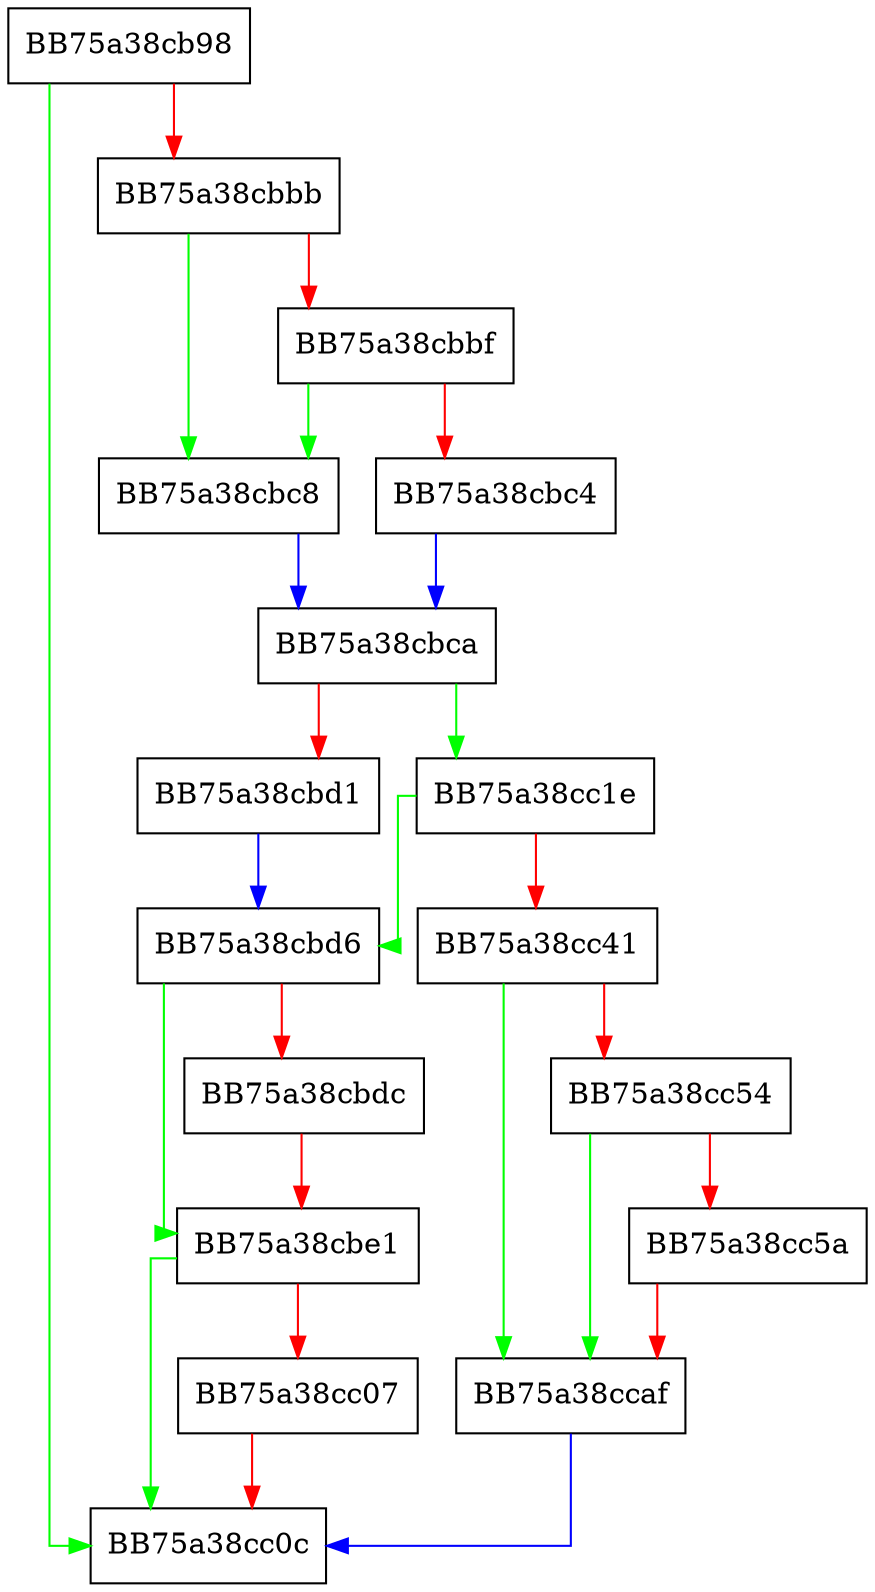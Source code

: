 digraph MemScanOpenProcess {
  node [shape="box"];
  graph [splines=ortho];
  BB75a38cb98 -> BB75a38cc0c [color="green"];
  BB75a38cb98 -> BB75a38cbbb [color="red"];
  BB75a38cbbb -> BB75a38cbc8 [color="green"];
  BB75a38cbbb -> BB75a38cbbf [color="red"];
  BB75a38cbbf -> BB75a38cbc8 [color="green"];
  BB75a38cbbf -> BB75a38cbc4 [color="red"];
  BB75a38cbc4 -> BB75a38cbca [color="blue"];
  BB75a38cbc8 -> BB75a38cbca [color="blue"];
  BB75a38cbca -> BB75a38cc1e [color="green"];
  BB75a38cbca -> BB75a38cbd1 [color="red"];
  BB75a38cbd1 -> BB75a38cbd6 [color="blue"];
  BB75a38cbd6 -> BB75a38cbe1 [color="green"];
  BB75a38cbd6 -> BB75a38cbdc [color="red"];
  BB75a38cbdc -> BB75a38cbe1 [color="red"];
  BB75a38cbe1 -> BB75a38cc0c [color="green"];
  BB75a38cbe1 -> BB75a38cc07 [color="red"];
  BB75a38cc07 -> BB75a38cc0c [color="red"];
  BB75a38cc1e -> BB75a38cbd6 [color="green"];
  BB75a38cc1e -> BB75a38cc41 [color="red"];
  BB75a38cc41 -> BB75a38ccaf [color="green"];
  BB75a38cc41 -> BB75a38cc54 [color="red"];
  BB75a38cc54 -> BB75a38ccaf [color="green"];
  BB75a38cc54 -> BB75a38cc5a [color="red"];
  BB75a38cc5a -> BB75a38ccaf [color="red"];
  BB75a38ccaf -> BB75a38cc0c [color="blue"];
}